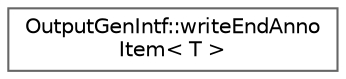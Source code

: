 digraph "Graphical Class Hierarchy"
{
 // INTERACTIVE_SVG=YES
 // LATEX_PDF_SIZE
  bgcolor="transparent";
  edge [fontname=Helvetica,fontsize=10,labelfontname=Helvetica,labelfontsize=10];
  node [fontname=Helvetica,fontsize=10,shape=box,height=0.2,width=0.4];
  rankdir="LR";
  Node0 [label="OutputGenIntf::writeEndAnno\lItem\< T \>",height=0.2,width=0.4,color="grey40", fillcolor="white", style="filled",URL="$d8/d46/struct_output_gen_intf_1_1write_end_anno_item.html",tooltip=" "];
}

